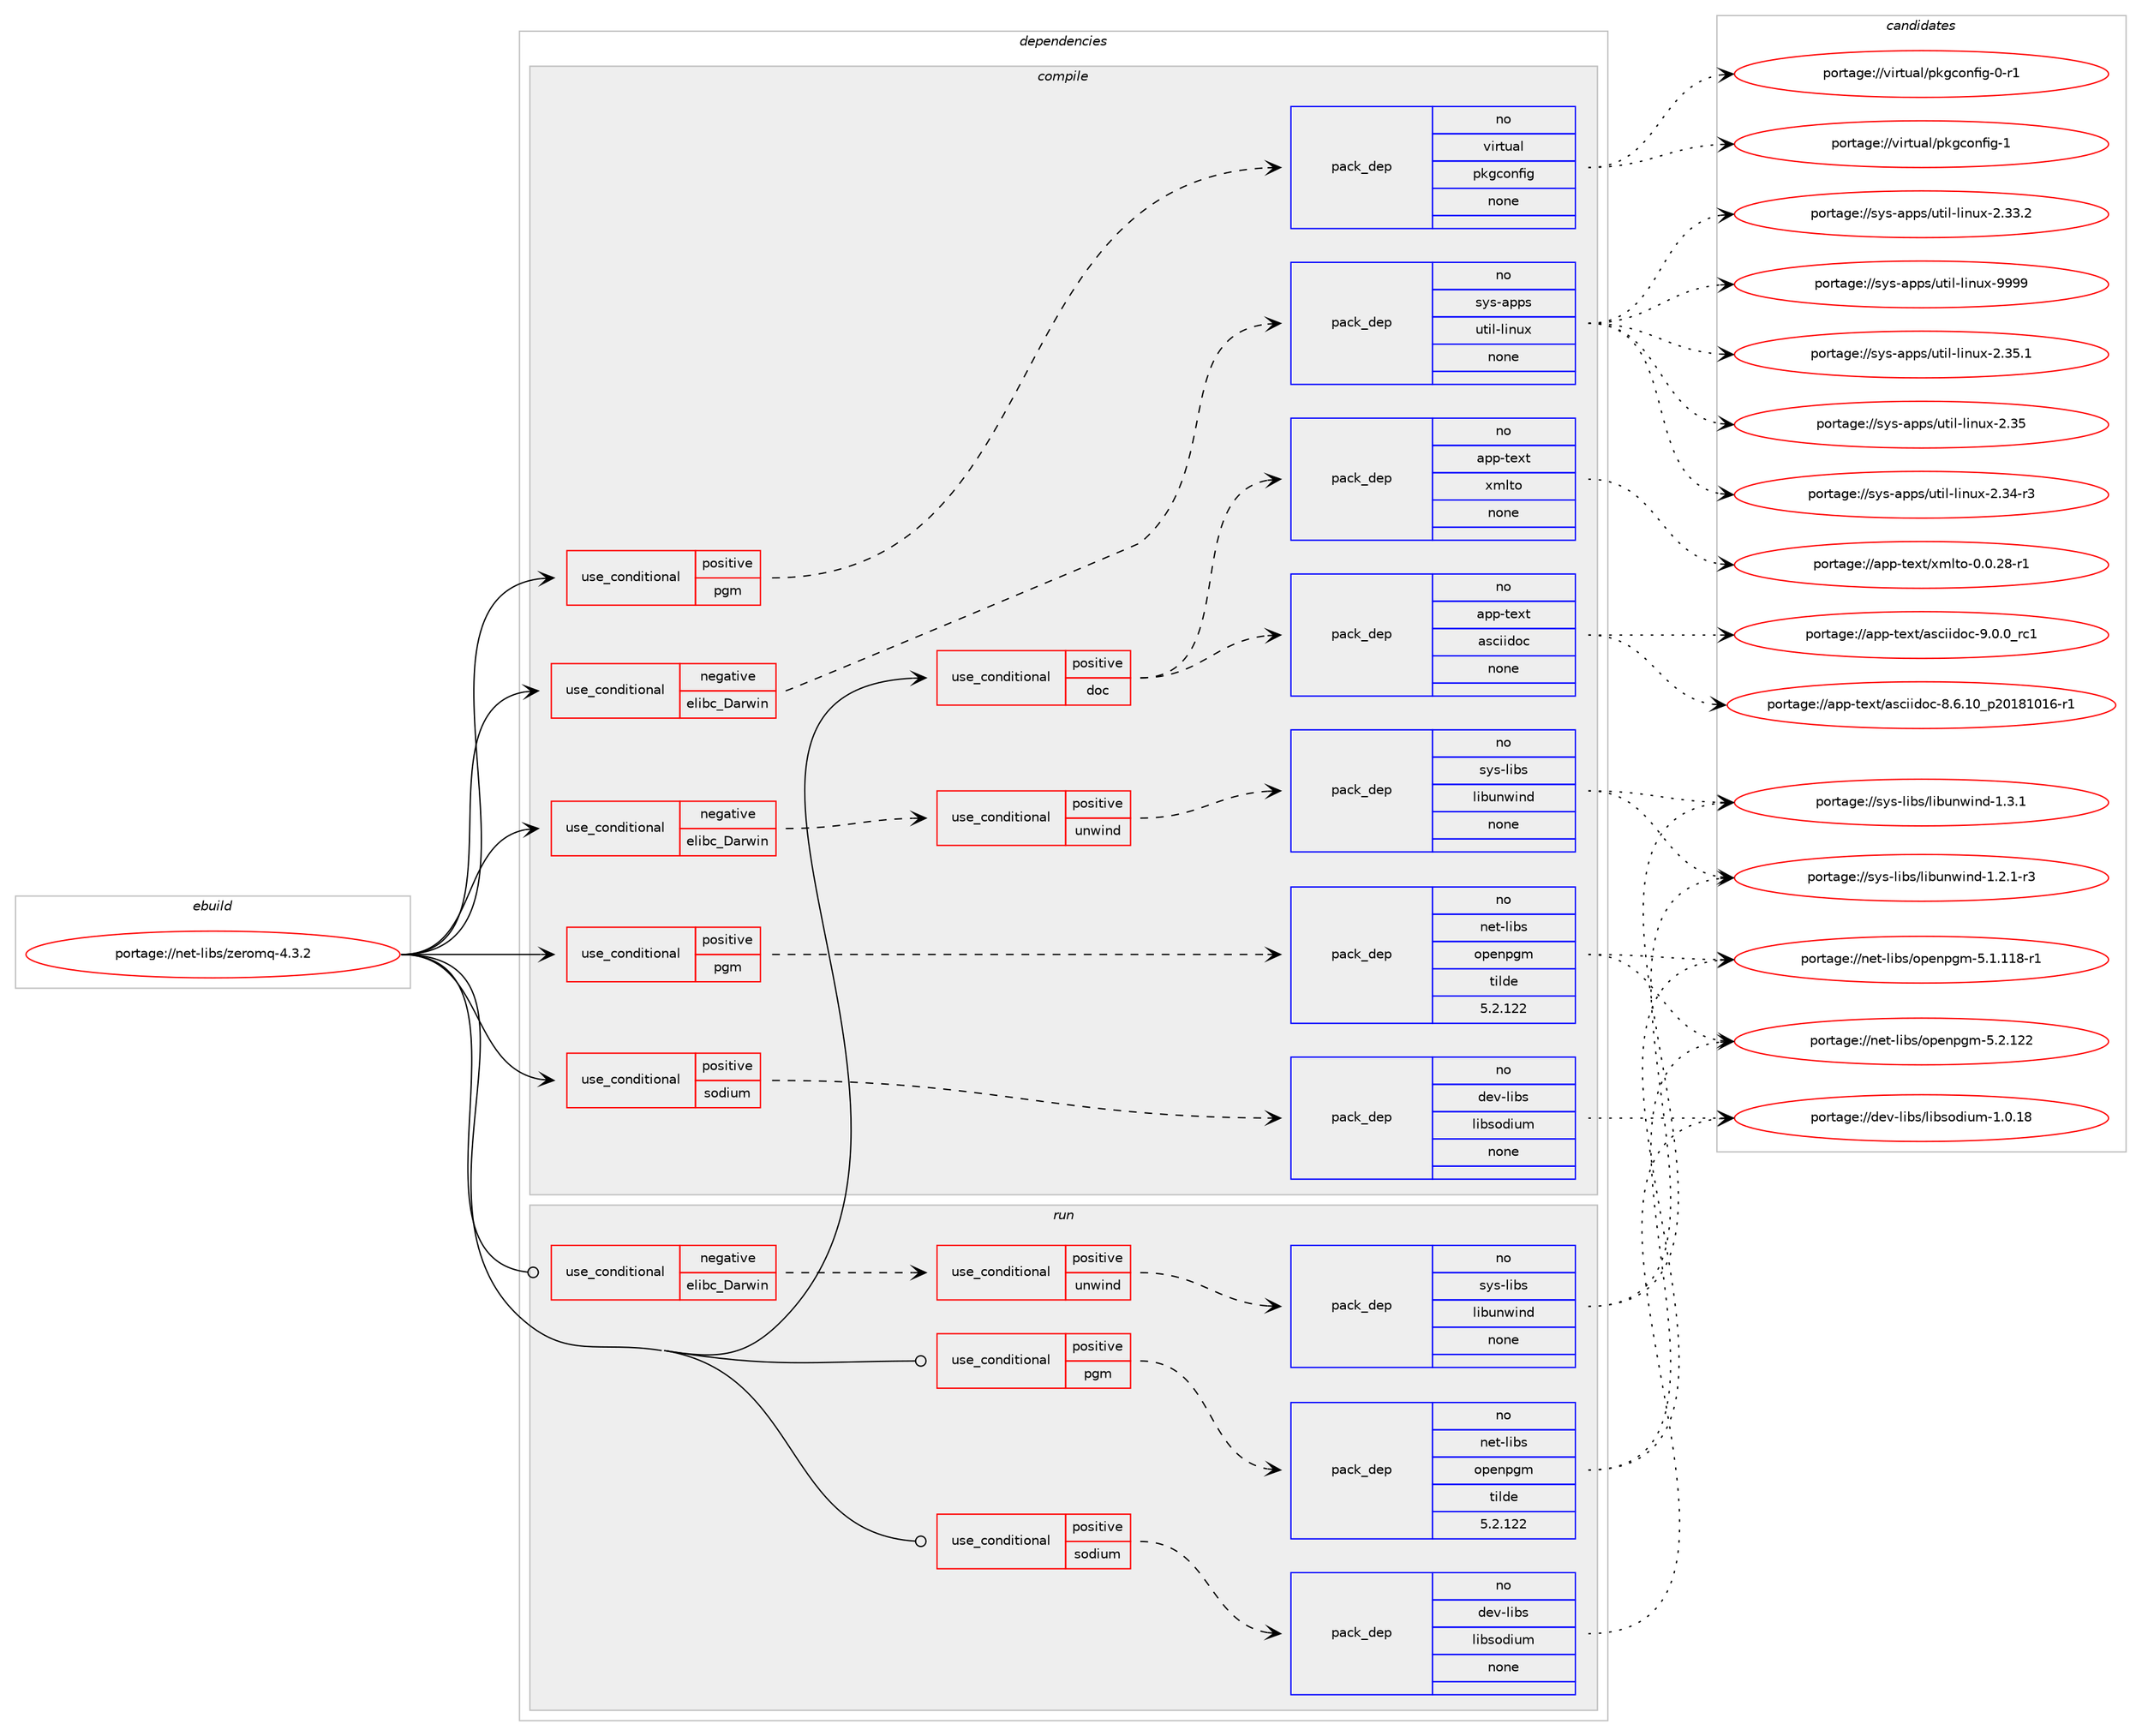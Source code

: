 digraph prolog {

# *************
# Graph options
# *************

newrank=true;
concentrate=true;
compound=true;
graph [rankdir=LR,fontname=Helvetica,fontsize=10,ranksep=1.5];#, ranksep=2.5, nodesep=0.2];
edge  [arrowhead=vee];
node  [fontname=Helvetica,fontsize=10];

# **********
# The ebuild
# **********

subgraph cluster_leftcol {
color=gray;
rank=same;
label=<<i>ebuild</i>>;
id [label="portage://net-libs/zeromq-4.3.2", color=red, width=4, href="../net-libs/zeromq-4.3.2.svg"];
}

# ****************
# The dependencies
# ****************

subgraph cluster_midcol {
color=gray;
label=<<i>dependencies</i>>;
subgraph cluster_compile {
fillcolor="#eeeeee";
style=filled;
label=<<i>compile</i>>;
subgraph cond16164 {
dependency78043 [label=<<TABLE BORDER="0" CELLBORDER="1" CELLSPACING="0" CELLPADDING="4"><TR><TD ROWSPAN="3" CELLPADDING="10">use_conditional</TD></TR><TR><TD>negative</TD></TR><TR><TD>elibc_Darwin</TD></TR></TABLE>>, shape=none, color=red];
subgraph cond16165 {
dependency78044 [label=<<TABLE BORDER="0" CELLBORDER="1" CELLSPACING="0" CELLPADDING="4"><TR><TD ROWSPAN="3" CELLPADDING="10">use_conditional</TD></TR><TR><TD>positive</TD></TR><TR><TD>unwind</TD></TR></TABLE>>, shape=none, color=red];
subgraph pack60394 {
dependency78045 [label=<<TABLE BORDER="0" CELLBORDER="1" CELLSPACING="0" CELLPADDING="4" WIDTH="220"><TR><TD ROWSPAN="6" CELLPADDING="30">pack_dep</TD></TR><TR><TD WIDTH="110">no</TD></TR><TR><TD>sys-libs</TD></TR><TR><TD>libunwind</TD></TR><TR><TD>none</TD></TR><TR><TD></TD></TR></TABLE>>, shape=none, color=blue];
}
dependency78044:e -> dependency78045:w [weight=20,style="dashed",arrowhead="vee"];
}
dependency78043:e -> dependency78044:w [weight=20,style="dashed",arrowhead="vee"];
}
id:e -> dependency78043:w [weight=20,style="solid",arrowhead="vee"];
subgraph cond16166 {
dependency78046 [label=<<TABLE BORDER="0" CELLBORDER="1" CELLSPACING="0" CELLPADDING="4"><TR><TD ROWSPAN="3" CELLPADDING="10">use_conditional</TD></TR><TR><TD>negative</TD></TR><TR><TD>elibc_Darwin</TD></TR></TABLE>>, shape=none, color=red];
subgraph pack60395 {
dependency78047 [label=<<TABLE BORDER="0" CELLBORDER="1" CELLSPACING="0" CELLPADDING="4" WIDTH="220"><TR><TD ROWSPAN="6" CELLPADDING="30">pack_dep</TD></TR><TR><TD WIDTH="110">no</TD></TR><TR><TD>sys-apps</TD></TR><TR><TD>util-linux</TD></TR><TR><TD>none</TD></TR><TR><TD></TD></TR></TABLE>>, shape=none, color=blue];
}
dependency78046:e -> dependency78047:w [weight=20,style="dashed",arrowhead="vee"];
}
id:e -> dependency78046:w [weight=20,style="solid",arrowhead="vee"];
subgraph cond16167 {
dependency78048 [label=<<TABLE BORDER="0" CELLBORDER="1" CELLSPACING="0" CELLPADDING="4"><TR><TD ROWSPAN="3" CELLPADDING="10">use_conditional</TD></TR><TR><TD>positive</TD></TR><TR><TD>doc</TD></TR></TABLE>>, shape=none, color=red];
subgraph pack60396 {
dependency78049 [label=<<TABLE BORDER="0" CELLBORDER="1" CELLSPACING="0" CELLPADDING="4" WIDTH="220"><TR><TD ROWSPAN="6" CELLPADDING="30">pack_dep</TD></TR><TR><TD WIDTH="110">no</TD></TR><TR><TD>app-text</TD></TR><TR><TD>asciidoc</TD></TR><TR><TD>none</TD></TR><TR><TD></TD></TR></TABLE>>, shape=none, color=blue];
}
dependency78048:e -> dependency78049:w [weight=20,style="dashed",arrowhead="vee"];
subgraph pack60397 {
dependency78050 [label=<<TABLE BORDER="0" CELLBORDER="1" CELLSPACING="0" CELLPADDING="4" WIDTH="220"><TR><TD ROWSPAN="6" CELLPADDING="30">pack_dep</TD></TR><TR><TD WIDTH="110">no</TD></TR><TR><TD>app-text</TD></TR><TR><TD>xmlto</TD></TR><TR><TD>none</TD></TR><TR><TD></TD></TR></TABLE>>, shape=none, color=blue];
}
dependency78048:e -> dependency78050:w [weight=20,style="dashed",arrowhead="vee"];
}
id:e -> dependency78048:w [weight=20,style="solid",arrowhead="vee"];
subgraph cond16168 {
dependency78051 [label=<<TABLE BORDER="0" CELLBORDER="1" CELLSPACING="0" CELLPADDING="4"><TR><TD ROWSPAN="3" CELLPADDING="10">use_conditional</TD></TR><TR><TD>positive</TD></TR><TR><TD>pgm</TD></TR></TABLE>>, shape=none, color=red];
subgraph pack60398 {
dependency78052 [label=<<TABLE BORDER="0" CELLBORDER="1" CELLSPACING="0" CELLPADDING="4" WIDTH="220"><TR><TD ROWSPAN="6" CELLPADDING="30">pack_dep</TD></TR><TR><TD WIDTH="110">no</TD></TR><TR><TD>net-libs</TD></TR><TR><TD>openpgm</TD></TR><TR><TD>tilde</TD></TR><TR><TD>5.2.122</TD></TR></TABLE>>, shape=none, color=blue];
}
dependency78051:e -> dependency78052:w [weight=20,style="dashed",arrowhead="vee"];
}
id:e -> dependency78051:w [weight=20,style="solid",arrowhead="vee"];
subgraph cond16169 {
dependency78053 [label=<<TABLE BORDER="0" CELLBORDER="1" CELLSPACING="0" CELLPADDING="4"><TR><TD ROWSPAN="3" CELLPADDING="10">use_conditional</TD></TR><TR><TD>positive</TD></TR><TR><TD>pgm</TD></TR></TABLE>>, shape=none, color=red];
subgraph pack60399 {
dependency78054 [label=<<TABLE BORDER="0" CELLBORDER="1" CELLSPACING="0" CELLPADDING="4" WIDTH="220"><TR><TD ROWSPAN="6" CELLPADDING="30">pack_dep</TD></TR><TR><TD WIDTH="110">no</TD></TR><TR><TD>virtual</TD></TR><TR><TD>pkgconfig</TD></TR><TR><TD>none</TD></TR><TR><TD></TD></TR></TABLE>>, shape=none, color=blue];
}
dependency78053:e -> dependency78054:w [weight=20,style="dashed",arrowhead="vee"];
}
id:e -> dependency78053:w [weight=20,style="solid",arrowhead="vee"];
subgraph cond16170 {
dependency78055 [label=<<TABLE BORDER="0" CELLBORDER="1" CELLSPACING="0" CELLPADDING="4"><TR><TD ROWSPAN="3" CELLPADDING="10">use_conditional</TD></TR><TR><TD>positive</TD></TR><TR><TD>sodium</TD></TR></TABLE>>, shape=none, color=red];
subgraph pack60400 {
dependency78056 [label=<<TABLE BORDER="0" CELLBORDER="1" CELLSPACING="0" CELLPADDING="4" WIDTH="220"><TR><TD ROWSPAN="6" CELLPADDING="30">pack_dep</TD></TR><TR><TD WIDTH="110">no</TD></TR><TR><TD>dev-libs</TD></TR><TR><TD>libsodium</TD></TR><TR><TD>none</TD></TR><TR><TD></TD></TR></TABLE>>, shape=none, color=blue];
}
dependency78055:e -> dependency78056:w [weight=20,style="dashed",arrowhead="vee"];
}
id:e -> dependency78055:w [weight=20,style="solid",arrowhead="vee"];
}
subgraph cluster_compileandrun {
fillcolor="#eeeeee";
style=filled;
label=<<i>compile and run</i>>;
}
subgraph cluster_run {
fillcolor="#eeeeee";
style=filled;
label=<<i>run</i>>;
subgraph cond16171 {
dependency78057 [label=<<TABLE BORDER="0" CELLBORDER="1" CELLSPACING="0" CELLPADDING="4"><TR><TD ROWSPAN="3" CELLPADDING="10">use_conditional</TD></TR><TR><TD>negative</TD></TR><TR><TD>elibc_Darwin</TD></TR></TABLE>>, shape=none, color=red];
subgraph cond16172 {
dependency78058 [label=<<TABLE BORDER="0" CELLBORDER="1" CELLSPACING="0" CELLPADDING="4"><TR><TD ROWSPAN="3" CELLPADDING="10">use_conditional</TD></TR><TR><TD>positive</TD></TR><TR><TD>unwind</TD></TR></TABLE>>, shape=none, color=red];
subgraph pack60401 {
dependency78059 [label=<<TABLE BORDER="0" CELLBORDER="1" CELLSPACING="0" CELLPADDING="4" WIDTH="220"><TR><TD ROWSPAN="6" CELLPADDING="30">pack_dep</TD></TR><TR><TD WIDTH="110">no</TD></TR><TR><TD>sys-libs</TD></TR><TR><TD>libunwind</TD></TR><TR><TD>none</TD></TR><TR><TD></TD></TR></TABLE>>, shape=none, color=blue];
}
dependency78058:e -> dependency78059:w [weight=20,style="dashed",arrowhead="vee"];
}
dependency78057:e -> dependency78058:w [weight=20,style="dashed",arrowhead="vee"];
}
id:e -> dependency78057:w [weight=20,style="solid",arrowhead="odot"];
subgraph cond16173 {
dependency78060 [label=<<TABLE BORDER="0" CELLBORDER="1" CELLSPACING="0" CELLPADDING="4"><TR><TD ROWSPAN="3" CELLPADDING="10">use_conditional</TD></TR><TR><TD>positive</TD></TR><TR><TD>pgm</TD></TR></TABLE>>, shape=none, color=red];
subgraph pack60402 {
dependency78061 [label=<<TABLE BORDER="0" CELLBORDER="1" CELLSPACING="0" CELLPADDING="4" WIDTH="220"><TR><TD ROWSPAN="6" CELLPADDING="30">pack_dep</TD></TR><TR><TD WIDTH="110">no</TD></TR><TR><TD>net-libs</TD></TR><TR><TD>openpgm</TD></TR><TR><TD>tilde</TD></TR><TR><TD>5.2.122</TD></TR></TABLE>>, shape=none, color=blue];
}
dependency78060:e -> dependency78061:w [weight=20,style="dashed",arrowhead="vee"];
}
id:e -> dependency78060:w [weight=20,style="solid",arrowhead="odot"];
subgraph cond16174 {
dependency78062 [label=<<TABLE BORDER="0" CELLBORDER="1" CELLSPACING="0" CELLPADDING="4"><TR><TD ROWSPAN="3" CELLPADDING="10">use_conditional</TD></TR><TR><TD>positive</TD></TR><TR><TD>sodium</TD></TR></TABLE>>, shape=none, color=red];
subgraph pack60403 {
dependency78063 [label=<<TABLE BORDER="0" CELLBORDER="1" CELLSPACING="0" CELLPADDING="4" WIDTH="220"><TR><TD ROWSPAN="6" CELLPADDING="30">pack_dep</TD></TR><TR><TD WIDTH="110">no</TD></TR><TR><TD>dev-libs</TD></TR><TR><TD>libsodium</TD></TR><TR><TD>none</TD></TR><TR><TD></TD></TR></TABLE>>, shape=none, color=blue];
}
dependency78062:e -> dependency78063:w [weight=20,style="dashed",arrowhead="vee"];
}
id:e -> dependency78062:w [weight=20,style="solid",arrowhead="odot"];
}
}

# **************
# The candidates
# **************

subgraph cluster_choices {
rank=same;
color=gray;
label=<<i>candidates</i>>;

subgraph choice60394 {
color=black;
nodesep=1;
choice11512111545108105981154710810598117110119105110100454946514649 [label="portage://sys-libs/libunwind-1.3.1", color=red, width=4,href="../sys-libs/libunwind-1.3.1.svg"];
choice115121115451081059811547108105981171101191051101004549465046494511451 [label="portage://sys-libs/libunwind-1.2.1-r3", color=red, width=4,href="../sys-libs/libunwind-1.2.1-r3.svg"];
dependency78045:e -> choice11512111545108105981154710810598117110119105110100454946514649:w [style=dotted,weight="100"];
dependency78045:e -> choice115121115451081059811547108105981171101191051101004549465046494511451:w [style=dotted,weight="100"];
}
subgraph choice60395 {
color=black;
nodesep=1;
choice115121115459711211211547117116105108451081051101171204557575757 [label="portage://sys-apps/util-linux-9999", color=red, width=4,href="../sys-apps/util-linux-9999.svg"];
choice1151211154597112112115471171161051084510810511011712045504651534649 [label="portage://sys-apps/util-linux-2.35.1", color=red, width=4,href="../sys-apps/util-linux-2.35.1.svg"];
choice115121115459711211211547117116105108451081051101171204550465153 [label="portage://sys-apps/util-linux-2.35", color=red, width=4,href="../sys-apps/util-linux-2.35.svg"];
choice1151211154597112112115471171161051084510810511011712045504651524511451 [label="portage://sys-apps/util-linux-2.34-r3", color=red, width=4,href="../sys-apps/util-linux-2.34-r3.svg"];
choice1151211154597112112115471171161051084510810511011712045504651514650 [label="portage://sys-apps/util-linux-2.33.2", color=red, width=4,href="../sys-apps/util-linux-2.33.2.svg"];
dependency78047:e -> choice115121115459711211211547117116105108451081051101171204557575757:w [style=dotted,weight="100"];
dependency78047:e -> choice1151211154597112112115471171161051084510810511011712045504651534649:w [style=dotted,weight="100"];
dependency78047:e -> choice115121115459711211211547117116105108451081051101171204550465153:w [style=dotted,weight="100"];
dependency78047:e -> choice1151211154597112112115471171161051084510810511011712045504651524511451:w [style=dotted,weight="100"];
dependency78047:e -> choice1151211154597112112115471171161051084510810511011712045504651514650:w [style=dotted,weight="100"];
}
subgraph choice60396 {
color=black;
nodesep=1;
choice971121124511610112011647971159910510510011199455746484648951149949 [label="portage://app-text/asciidoc-9.0.0_rc1", color=red, width=4,href="../app-text/asciidoc-9.0.0_rc1.svg"];
choice971121124511610112011647971159910510510011199455646544649489511250484956494849544511449 [label="portage://app-text/asciidoc-8.6.10_p20181016-r1", color=red, width=4,href="../app-text/asciidoc-8.6.10_p20181016-r1.svg"];
dependency78049:e -> choice971121124511610112011647971159910510510011199455746484648951149949:w [style=dotted,weight="100"];
dependency78049:e -> choice971121124511610112011647971159910510510011199455646544649489511250484956494849544511449:w [style=dotted,weight="100"];
}
subgraph choice60397 {
color=black;
nodesep=1;
choice971121124511610112011647120109108116111454846484650564511449 [label="portage://app-text/xmlto-0.0.28-r1", color=red, width=4,href="../app-text/xmlto-0.0.28-r1.svg"];
dependency78050:e -> choice971121124511610112011647120109108116111454846484650564511449:w [style=dotted,weight="100"];
}
subgraph choice60398 {
color=black;
nodesep=1;
choice1101011164510810598115471111121011101121031094553465046495050 [label="portage://net-libs/openpgm-5.2.122", color=red, width=4,href="../net-libs/openpgm-5.2.122.svg"];
choice11010111645108105981154711111210111011210310945534649464949564511449 [label="portage://net-libs/openpgm-5.1.118-r1", color=red, width=4,href="../net-libs/openpgm-5.1.118-r1.svg"];
dependency78052:e -> choice1101011164510810598115471111121011101121031094553465046495050:w [style=dotted,weight="100"];
dependency78052:e -> choice11010111645108105981154711111210111011210310945534649464949564511449:w [style=dotted,weight="100"];
}
subgraph choice60399 {
color=black;
nodesep=1;
choice1181051141161179710847112107103991111101021051034549 [label="portage://virtual/pkgconfig-1", color=red, width=4,href="../virtual/pkgconfig-1.svg"];
choice11810511411611797108471121071039911111010210510345484511449 [label="portage://virtual/pkgconfig-0-r1", color=red, width=4,href="../virtual/pkgconfig-0-r1.svg"];
dependency78054:e -> choice1181051141161179710847112107103991111101021051034549:w [style=dotted,weight="100"];
dependency78054:e -> choice11810511411611797108471121071039911111010210510345484511449:w [style=dotted,weight="100"];
}
subgraph choice60400 {
color=black;
nodesep=1;
choice1001011184510810598115471081059811511110010511710945494648464956 [label="portage://dev-libs/libsodium-1.0.18", color=red, width=4,href="../dev-libs/libsodium-1.0.18.svg"];
dependency78056:e -> choice1001011184510810598115471081059811511110010511710945494648464956:w [style=dotted,weight="100"];
}
subgraph choice60401 {
color=black;
nodesep=1;
choice11512111545108105981154710810598117110119105110100454946514649 [label="portage://sys-libs/libunwind-1.3.1", color=red, width=4,href="../sys-libs/libunwind-1.3.1.svg"];
choice115121115451081059811547108105981171101191051101004549465046494511451 [label="portage://sys-libs/libunwind-1.2.1-r3", color=red, width=4,href="../sys-libs/libunwind-1.2.1-r3.svg"];
dependency78059:e -> choice11512111545108105981154710810598117110119105110100454946514649:w [style=dotted,weight="100"];
dependency78059:e -> choice115121115451081059811547108105981171101191051101004549465046494511451:w [style=dotted,weight="100"];
}
subgraph choice60402 {
color=black;
nodesep=1;
choice1101011164510810598115471111121011101121031094553465046495050 [label="portage://net-libs/openpgm-5.2.122", color=red, width=4,href="../net-libs/openpgm-5.2.122.svg"];
choice11010111645108105981154711111210111011210310945534649464949564511449 [label="portage://net-libs/openpgm-5.1.118-r1", color=red, width=4,href="../net-libs/openpgm-5.1.118-r1.svg"];
dependency78061:e -> choice1101011164510810598115471111121011101121031094553465046495050:w [style=dotted,weight="100"];
dependency78061:e -> choice11010111645108105981154711111210111011210310945534649464949564511449:w [style=dotted,weight="100"];
}
subgraph choice60403 {
color=black;
nodesep=1;
choice1001011184510810598115471081059811511110010511710945494648464956 [label="portage://dev-libs/libsodium-1.0.18", color=red, width=4,href="../dev-libs/libsodium-1.0.18.svg"];
dependency78063:e -> choice1001011184510810598115471081059811511110010511710945494648464956:w [style=dotted,weight="100"];
}
}

}
